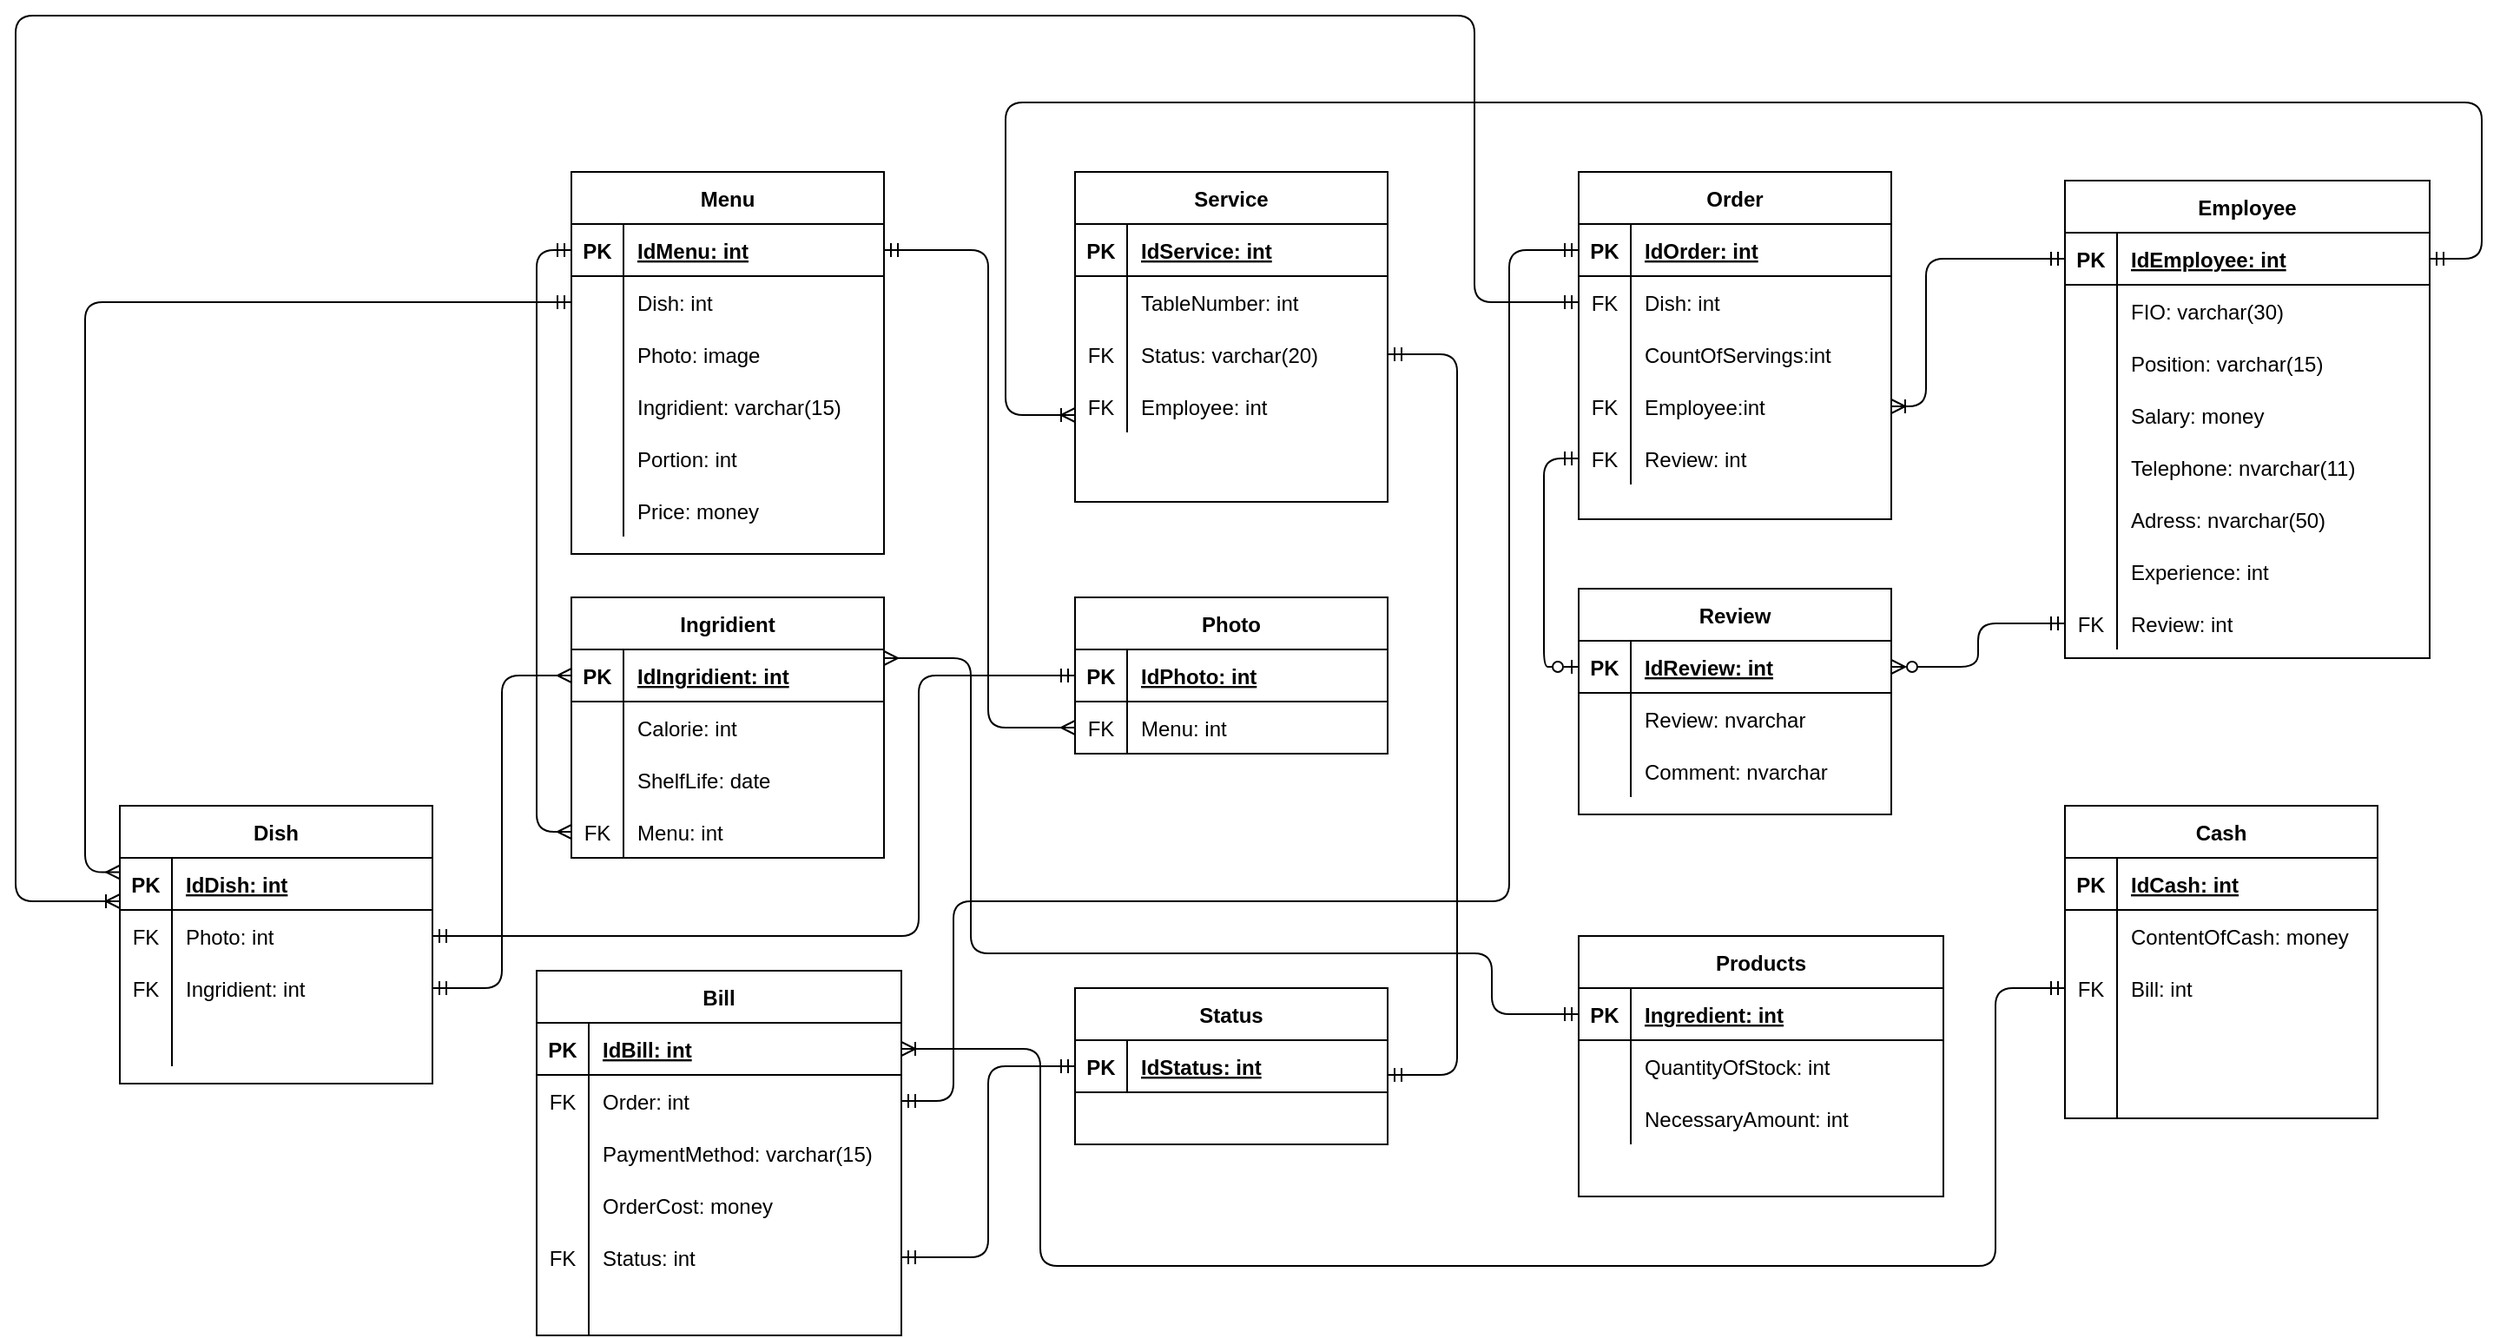 <mxfile version="15.8.0" type="github">
  <diagram id="kLEJm38mU6jurQ6NPRhO" name="Page-1">
    <mxGraphModel dx="1647" dy="1646" grid="1" gridSize="10" guides="1" tooltips="1" connect="1" arrows="1" fold="1" page="1" pageScale="1" pageWidth="827" pageHeight="1169" math="0" shadow="0">
      <root>
        <mxCell id="0" />
        <mxCell id="1" parent="0" />
        <mxCell id="2RXTTvSz4l1yFWhY7mM0-1" value="Menu" style="shape=table;startSize=30;container=1;collapsible=1;childLayout=tableLayout;fixedRows=1;rowLines=0;fontStyle=1;align=center;resizeLast=1;" parent="1" vertex="1">
          <mxGeometry x="180" y="40" width="180" height="220" as="geometry" />
        </mxCell>
        <mxCell id="2RXTTvSz4l1yFWhY7mM0-2" value="" style="shape=partialRectangle;collapsible=0;dropTarget=0;pointerEvents=0;fillColor=none;top=0;left=0;bottom=1;right=0;points=[[0,0.5],[1,0.5]];portConstraint=eastwest;" parent="2RXTTvSz4l1yFWhY7mM0-1" vertex="1">
          <mxGeometry y="30" width="180" height="30" as="geometry" />
        </mxCell>
        <mxCell id="2RXTTvSz4l1yFWhY7mM0-3" value="PK" style="shape=partialRectangle;connectable=0;fillColor=none;top=0;left=0;bottom=0;right=0;fontStyle=1;overflow=hidden;" parent="2RXTTvSz4l1yFWhY7mM0-2" vertex="1">
          <mxGeometry width="30" height="30" as="geometry">
            <mxRectangle width="30" height="30" as="alternateBounds" />
          </mxGeometry>
        </mxCell>
        <mxCell id="2RXTTvSz4l1yFWhY7mM0-4" value="IdMenu: int" style="shape=partialRectangle;connectable=0;fillColor=none;top=0;left=0;bottom=0;right=0;align=left;spacingLeft=6;fontStyle=5;overflow=hidden;" parent="2RXTTvSz4l1yFWhY7mM0-2" vertex="1">
          <mxGeometry x="30" width="150" height="30" as="geometry">
            <mxRectangle width="150" height="30" as="alternateBounds" />
          </mxGeometry>
        </mxCell>
        <mxCell id="2RXTTvSz4l1yFWhY7mM0-5" value="" style="shape=partialRectangle;collapsible=0;dropTarget=0;pointerEvents=0;fillColor=none;top=0;left=0;bottom=0;right=0;points=[[0,0.5],[1,0.5]];portConstraint=eastwest;" parent="2RXTTvSz4l1yFWhY7mM0-1" vertex="1">
          <mxGeometry y="60" width="180" height="30" as="geometry" />
        </mxCell>
        <mxCell id="2RXTTvSz4l1yFWhY7mM0-6" value="" style="shape=partialRectangle;connectable=0;fillColor=none;top=0;left=0;bottom=0;right=0;editable=1;overflow=hidden;" parent="2RXTTvSz4l1yFWhY7mM0-5" vertex="1">
          <mxGeometry width="30" height="30" as="geometry">
            <mxRectangle width="30" height="30" as="alternateBounds" />
          </mxGeometry>
        </mxCell>
        <mxCell id="2RXTTvSz4l1yFWhY7mM0-7" value="Dish: int" style="shape=partialRectangle;connectable=0;fillColor=none;top=0;left=0;bottom=0;right=0;align=left;spacingLeft=6;overflow=hidden;" parent="2RXTTvSz4l1yFWhY7mM0-5" vertex="1">
          <mxGeometry x="30" width="150" height="30" as="geometry">
            <mxRectangle width="150" height="30" as="alternateBounds" />
          </mxGeometry>
        </mxCell>
        <mxCell id="2RXTTvSz4l1yFWhY7mM0-8" value="" style="shape=partialRectangle;collapsible=0;dropTarget=0;pointerEvents=0;fillColor=none;top=0;left=0;bottom=0;right=0;points=[[0,0.5],[1,0.5]];portConstraint=eastwest;" parent="2RXTTvSz4l1yFWhY7mM0-1" vertex="1">
          <mxGeometry y="90" width="180" height="30" as="geometry" />
        </mxCell>
        <mxCell id="2RXTTvSz4l1yFWhY7mM0-9" value="" style="shape=partialRectangle;connectable=0;fillColor=none;top=0;left=0;bottom=0;right=0;editable=1;overflow=hidden;" parent="2RXTTvSz4l1yFWhY7mM0-8" vertex="1">
          <mxGeometry width="30" height="30" as="geometry">
            <mxRectangle width="30" height="30" as="alternateBounds" />
          </mxGeometry>
        </mxCell>
        <mxCell id="2RXTTvSz4l1yFWhY7mM0-10" value="Photo: image" style="shape=partialRectangle;connectable=0;fillColor=none;top=0;left=0;bottom=0;right=0;align=left;spacingLeft=6;overflow=hidden;" parent="2RXTTvSz4l1yFWhY7mM0-8" vertex="1">
          <mxGeometry x="30" width="150" height="30" as="geometry">
            <mxRectangle width="150" height="30" as="alternateBounds" />
          </mxGeometry>
        </mxCell>
        <mxCell id="2RXTTvSz4l1yFWhY7mM0-11" value="" style="shape=partialRectangle;collapsible=0;dropTarget=0;pointerEvents=0;fillColor=none;top=0;left=0;bottom=0;right=0;points=[[0,0.5],[1,0.5]];portConstraint=eastwest;" parent="2RXTTvSz4l1yFWhY7mM0-1" vertex="1">
          <mxGeometry y="120" width="180" height="30" as="geometry" />
        </mxCell>
        <mxCell id="2RXTTvSz4l1yFWhY7mM0-12" value="" style="shape=partialRectangle;connectable=0;fillColor=none;top=0;left=0;bottom=0;right=0;editable=1;overflow=hidden;" parent="2RXTTvSz4l1yFWhY7mM0-11" vertex="1">
          <mxGeometry width="30" height="30" as="geometry">
            <mxRectangle width="30" height="30" as="alternateBounds" />
          </mxGeometry>
        </mxCell>
        <mxCell id="2RXTTvSz4l1yFWhY7mM0-13" value="Ingridient: varchar(15)" style="shape=partialRectangle;connectable=0;fillColor=none;top=0;left=0;bottom=0;right=0;align=left;spacingLeft=6;overflow=hidden;" parent="2RXTTvSz4l1yFWhY7mM0-11" vertex="1">
          <mxGeometry x="30" width="150" height="30" as="geometry">
            <mxRectangle width="150" height="30" as="alternateBounds" />
          </mxGeometry>
        </mxCell>
        <mxCell id="2RXTTvSz4l1yFWhY7mM0-85" value="" style="shape=partialRectangle;collapsible=0;dropTarget=0;pointerEvents=0;fillColor=none;top=0;left=0;bottom=0;right=0;points=[[0,0.5],[1,0.5]];portConstraint=eastwest;" parent="2RXTTvSz4l1yFWhY7mM0-1" vertex="1">
          <mxGeometry y="150" width="180" height="30" as="geometry" />
        </mxCell>
        <mxCell id="2RXTTvSz4l1yFWhY7mM0-86" value="" style="shape=partialRectangle;connectable=0;fillColor=none;top=0;left=0;bottom=0;right=0;editable=1;overflow=hidden;" parent="2RXTTvSz4l1yFWhY7mM0-85" vertex="1">
          <mxGeometry width="30" height="30" as="geometry">
            <mxRectangle width="30" height="30" as="alternateBounds" />
          </mxGeometry>
        </mxCell>
        <mxCell id="2RXTTvSz4l1yFWhY7mM0-87" value="Portion: int" style="shape=partialRectangle;connectable=0;fillColor=none;top=0;left=0;bottom=0;right=0;align=left;spacingLeft=6;overflow=hidden;" parent="2RXTTvSz4l1yFWhY7mM0-85" vertex="1">
          <mxGeometry x="30" width="150" height="30" as="geometry">
            <mxRectangle width="150" height="30" as="alternateBounds" />
          </mxGeometry>
        </mxCell>
        <mxCell id="2RXTTvSz4l1yFWhY7mM0-89" value="" style="shape=partialRectangle;collapsible=0;dropTarget=0;pointerEvents=0;fillColor=none;top=0;left=0;bottom=0;right=0;points=[[0,0.5],[1,0.5]];portConstraint=eastwest;" parent="2RXTTvSz4l1yFWhY7mM0-1" vertex="1">
          <mxGeometry y="180" width="180" height="30" as="geometry" />
        </mxCell>
        <mxCell id="2RXTTvSz4l1yFWhY7mM0-90" value="" style="shape=partialRectangle;connectable=0;fillColor=none;top=0;left=0;bottom=0;right=0;editable=1;overflow=hidden;" parent="2RXTTvSz4l1yFWhY7mM0-89" vertex="1">
          <mxGeometry width="30" height="30" as="geometry">
            <mxRectangle width="30" height="30" as="alternateBounds" />
          </mxGeometry>
        </mxCell>
        <mxCell id="2RXTTvSz4l1yFWhY7mM0-91" value="Price: money" style="shape=partialRectangle;connectable=0;fillColor=none;top=0;left=0;bottom=0;right=0;align=left;spacingLeft=6;overflow=hidden;" parent="2RXTTvSz4l1yFWhY7mM0-89" vertex="1">
          <mxGeometry x="30" width="150" height="30" as="geometry">
            <mxRectangle width="150" height="30" as="alternateBounds" />
          </mxGeometry>
        </mxCell>
        <mxCell id="2RXTTvSz4l1yFWhY7mM0-14" value="Service" style="shape=table;startSize=30;container=1;collapsible=1;childLayout=tableLayout;fixedRows=1;rowLines=0;fontStyle=1;align=center;resizeLast=1;" parent="1" vertex="1">
          <mxGeometry x="470" y="40" width="180" height="190" as="geometry" />
        </mxCell>
        <mxCell id="2RXTTvSz4l1yFWhY7mM0-15" value="" style="shape=partialRectangle;collapsible=0;dropTarget=0;pointerEvents=0;fillColor=none;top=0;left=0;bottom=1;right=0;points=[[0,0.5],[1,0.5]];portConstraint=eastwest;" parent="2RXTTvSz4l1yFWhY7mM0-14" vertex="1">
          <mxGeometry y="30" width="180" height="30" as="geometry" />
        </mxCell>
        <mxCell id="2RXTTvSz4l1yFWhY7mM0-16" value="PK" style="shape=partialRectangle;connectable=0;fillColor=none;top=0;left=0;bottom=0;right=0;fontStyle=1;overflow=hidden;" parent="2RXTTvSz4l1yFWhY7mM0-15" vertex="1">
          <mxGeometry width="30" height="30" as="geometry">
            <mxRectangle width="30" height="30" as="alternateBounds" />
          </mxGeometry>
        </mxCell>
        <mxCell id="2RXTTvSz4l1yFWhY7mM0-17" value="IdService: int" style="shape=partialRectangle;connectable=0;fillColor=none;top=0;left=0;bottom=0;right=0;align=left;spacingLeft=6;fontStyle=5;overflow=hidden;" parent="2RXTTvSz4l1yFWhY7mM0-15" vertex="1">
          <mxGeometry x="30" width="150" height="30" as="geometry">
            <mxRectangle width="150" height="30" as="alternateBounds" />
          </mxGeometry>
        </mxCell>
        <mxCell id="2RXTTvSz4l1yFWhY7mM0-18" value="" style="shape=partialRectangle;collapsible=0;dropTarget=0;pointerEvents=0;fillColor=none;top=0;left=0;bottom=0;right=0;points=[[0,0.5],[1,0.5]];portConstraint=eastwest;" parent="2RXTTvSz4l1yFWhY7mM0-14" vertex="1">
          <mxGeometry y="60" width="180" height="30" as="geometry" />
        </mxCell>
        <mxCell id="2RXTTvSz4l1yFWhY7mM0-19" value="" style="shape=partialRectangle;connectable=0;fillColor=none;top=0;left=0;bottom=0;right=0;editable=1;overflow=hidden;" parent="2RXTTvSz4l1yFWhY7mM0-18" vertex="1">
          <mxGeometry width="30" height="30" as="geometry">
            <mxRectangle width="30" height="30" as="alternateBounds" />
          </mxGeometry>
        </mxCell>
        <mxCell id="2RXTTvSz4l1yFWhY7mM0-20" value="TableNumber: int" style="shape=partialRectangle;connectable=0;fillColor=none;top=0;left=0;bottom=0;right=0;align=left;spacingLeft=6;overflow=hidden;" parent="2RXTTvSz4l1yFWhY7mM0-18" vertex="1">
          <mxGeometry x="30" width="150" height="30" as="geometry">
            <mxRectangle width="150" height="30" as="alternateBounds" />
          </mxGeometry>
        </mxCell>
        <mxCell id="zM5ijJiM7xDaqwdmO9wJ-119" value="" style="shape=partialRectangle;collapsible=0;dropTarget=0;pointerEvents=0;fillColor=none;top=0;left=0;bottom=0;right=0;points=[[0,0.5],[1,0.5]];portConstraint=eastwest;fontColor=default;verticalAlign=middle;" parent="2RXTTvSz4l1yFWhY7mM0-14" vertex="1">
          <mxGeometry y="90" width="180" height="30" as="geometry" />
        </mxCell>
        <mxCell id="zM5ijJiM7xDaqwdmO9wJ-120" value="FK" style="shape=partialRectangle;connectable=0;fillColor=none;top=0;left=0;bottom=0;right=0;editable=1;overflow=hidden;fontColor=default;verticalAlign=middle;" parent="zM5ijJiM7xDaqwdmO9wJ-119" vertex="1">
          <mxGeometry width="30" height="30" as="geometry">
            <mxRectangle width="30" height="30" as="alternateBounds" />
          </mxGeometry>
        </mxCell>
        <mxCell id="zM5ijJiM7xDaqwdmO9wJ-121" value="Status: varchar(20)" style="shape=partialRectangle;connectable=0;fillColor=none;top=0;left=0;bottom=0;right=0;align=left;spacingLeft=6;overflow=hidden;fontColor=default;" parent="zM5ijJiM7xDaqwdmO9wJ-119" vertex="1">
          <mxGeometry x="30" width="150" height="30" as="geometry">
            <mxRectangle width="150" height="30" as="alternateBounds" />
          </mxGeometry>
        </mxCell>
        <mxCell id="zM5ijJiM7xDaqwdmO9wJ-137" value="" style="shape=partialRectangle;collapsible=0;dropTarget=0;pointerEvents=0;fillColor=none;top=0;left=0;bottom=0;right=0;points=[[0,0.5],[1,0.5]];portConstraint=eastwest;fontColor=default;verticalAlign=middle;" parent="2RXTTvSz4l1yFWhY7mM0-14" vertex="1">
          <mxGeometry y="120" width="180" height="30" as="geometry" />
        </mxCell>
        <mxCell id="zM5ijJiM7xDaqwdmO9wJ-138" value="FK" style="shape=partialRectangle;connectable=0;fillColor=none;top=0;left=0;bottom=0;right=0;editable=1;overflow=hidden;fontColor=default;verticalAlign=middle;" parent="zM5ijJiM7xDaqwdmO9wJ-137" vertex="1">
          <mxGeometry width="30" height="30" as="geometry">
            <mxRectangle width="30" height="30" as="alternateBounds" />
          </mxGeometry>
        </mxCell>
        <mxCell id="zM5ijJiM7xDaqwdmO9wJ-139" value="Employee: int" style="shape=partialRectangle;connectable=0;fillColor=none;top=0;left=0;bottom=0;right=0;align=left;spacingLeft=6;overflow=hidden;fontColor=default;" parent="zM5ijJiM7xDaqwdmO9wJ-137" vertex="1">
          <mxGeometry x="30" width="150" height="30" as="geometry">
            <mxRectangle width="150" height="30" as="alternateBounds" />
          </mxGeometry>
        </mxCell>
        <mxCell id="2RXTTvSz4l1yFWhY7mM0-27" value="Products" style="shape=table;startSize=30;container=1;collapsible=1;childLayout=tableLayout;fixedRows=1;rowLines=0;fontStyle=1;align=center;resizeLast=1;" parent="1" vertex="1">
          <mxGeometry x="760" y="480" width="210" height="150" as="geometry" />
        </mxCell>
        <mxCell id="2RXTTvSz4l1yFWhY7mM0-28" value="" style="shape=partialRectangle;collapsible=0;dropTarget=0;pointerEvents=0;fillColor=none;top=0;left=0;bottom=1;right=0;points=[[0,0.5],[1,0.5]];portConstraint=eastwest;" parent="2RXTTvSz4l1yFWhY7mM0-27" vertex="1">
          <mxGeometry y="30" width="210" height="30" as="geometry" />
        </mxCell>
        <mxCell id="2RXTTvSz4l1yFWhY7mM0-29" value="PK" style="shape=partialRectangle;connectable=0;fillColor=none;top=0;left=0;bottom=0;right=0;fontStyle=1;overflow=hidden;" parent="2RXTTvSz4l1yFWhY7mM0-28" vertex="1">
          <mxGeometry width="30" height="30" as="geometry">
            <mxRectangle width="30" height="30" as="alternateBounds" />
          </mxGeometry>
        </mxCell>
        <mxCell id="2RXTTvSz4l1yFWhY7mM0-30" value="Ingredient: int" style="shape=partialRectangle;connectable=0;fillColor=none;top=0;left=0;bottom=0;right=0;align=left;spacingLeft=6;fontStyle=5;overflow=hidden;" parent="2RXTTvSz4l1yFWhY7mM0-28" vertex="1">
          <mxGeometry x="30" width="180" height="30" as="geometry">
            <mxRectangle width="180" height="30" as="alternateBounds" />
          </mxGeometry>
        </mxCell>
        <mxCell id="2RXTTvSz4l1yFWhY7mM0-34" value="" style="shape=partialRectangle;collapsible=0;dropTarget=0;pointerEvents=0;fillColor=none;top=0;left=0;bottom=0;right=0;points=[[0,0.5],[1,0.5]];portConstraint=eastwest;" parent="2RXTTvSz4l1yFWhY7mM0-27" vertex="1">
          <mxGeometry y="60" width="210" height="30" as="geometry" />
        </mxCell>
        <mxCell id="2RXTTvSz4l1yFWhY7mM0-35" value="" style="shape=partialRectangle;connectable=0;fillColor=none;top=0;left=0;bottom=0;right=0;editable=1;overflow=hidden;" parent="2RXTTvSz4l1yFWhY7mM0-34" vertex="1">
          <mxGeometry width="30" height="30" as="geometry">
            <mxRectangle width="30" height="30" as="alternateBounds" />
          </mxGeometry>
        </mxCell>
        <mxCell id="2RXTTvSz4l1yFWhY7mM0-36" value="QuantityOfStock: int" style="shape=partialRectangle;connectable=0;fillColor=none;top=0;left=0;bottom=0;right=0;align=left;spacingLeft=6;overflow=hidden;" parent="2RXTTvSz4l1yFWhY7mM0-34" vertex="1">
          <mxGeometry x="30" width="180" height="30" as="geometry">
            <mxRectangle width="180" height="30" as="alternateBounds" />
          </mxGeometry>
        </mxCell>
        <mxCell id="2RXTTvSz4l1yFWhY7mM0-37" value="" style="shape=partialRectangle;collapsible=0;dropTarget=0;pointerEvents=0;fillColor=none;top=0;left=0;bottom=0;right=0;points=[[0,0.5],[1,0.5]];portConstraint=eastwest;" parent="2RXTTvSz4l1yFWhY7mM0-27" vertex="1">
          <mxGeometry y="90" width="210" height="30" as="geometry" />
        </mxCell>
        <mxCell id="2RXTTvSz4l1yFWhY7mM0-38" value="" style="shape=partialRectangle;connectable=0;fillColor=none;top=0;left=0;bottom=0;right=0;editable=1;overflow=hidden;" parent="2RXTTvSz4l1yFWhY7mM0-37" vertex="1">
          <mxGeometry width="30" height="30" as="geometry">
            <mxRectangle width="30" height="30" as="alternateBounds" />
          </mxGeometry>
        </mxCell>
        <mxCell id="2RXTTvSz4l1yFWhY7mM0-39" value="NecessaryAmount: int" style="shape=partialRectangle;connectable=0;fillColor=none;top=0;left=0;bottom=0;right=0;align=left;spacingLeft=6;overflow=hidden;" parent="2RXTTvSz4l1yFWhY7mM0-37" vertex="1">
          <mxGeometry x="30" width="180" height="30" as="geometry">
            <mxRectangle width="180" height="30" as="alternateBounds" />
          </mxGeometry>
        </mxCell>
        <mxCell id="2RXTTvSz4l1yFWhY7mM0-53" value="Bill" style="shape=table;startSize=30;container=1;collapsible=1;childLayout=tableLayout;fixedRows=1;rowLines=0;fontStyle=1;align=center;resizeLast=1;" parent="1" vertex="1">
          <mxGeometry x="160" y="500" width="210" height="210" as="geometry" />
        </mxCell>
        <mxCell id="2RXTTvSz4l1yFWhY7mM0-54" value="" style="shape=partialRectangle;collapsible=0;dropTarget=0;pointerEvents=0;fillColor=none;top=0;left=0;bottom=1;right=0;points=[[0,0.5],[1,0.5]];portConstraint=eastwest;" parent="2RXTTvSz4l1yFWhY7mM0-53" vertex="1">
          <mxGeometry y="30" width="210" height="30" as="geometry" />
        </mxCell>
        <mxCell id="2RXTTvSz4l1yFWhY7mM0-55" value="PK" style="shape=partialRectangle;connectable=0;fillColor=none;top=0;left=0;bottom=0;right=0;fontStyle=1;overflow=hidden;" parent="2RXTTvSz4l1yFWhY7mM0-54" vertex="1">
          <mxGeometry width="30" height="30" as="geometry">
            <mxRectangle width="30" height="30" as="alternateBounds" />
          </mxGeometry>
        </mxCell>
        <mxCell id="2RXTTvSz4l1yFWhY7mM0-56" value="IdBill: int" style="shape=partialRectangle;connectable=0;fillColor=none;top=0;left=0;bottom=0;right=0;align=left;spacingLeft=6;fontStyle=5;overflow=hidden;" parent="2RXTTvSz4l1yFWhY7mM0-54" vertex="1">
          <mxGeometry x="30" width="180" height="30" as="geometry">
            <mxRectangle width="180" height="30" as="alternateBounds" />
          </mxGeometry>
        </mxCell>
        <mxCell id="2RXTTvSz4l1yFWhY7mM0-57" value="" style="shape=partialRectangle;collapsible=0;dropTarget=0;pointerEvents=0;fillColor=none;top=0;left=0;bottom=0;right=0;points=[[0,0.5],[1,0.5]];portConstraint=eastwest;" parent="2RXTTvSz4l1yFWhY7mM0-53" vertex="1">
          <mxGeometry y="60" width="210" height="30" as="geometry" />
        </mxCell>
        <mxCell id="2RXTTvSz4l1yFWhY7mM0-58" value="FK" style="shape=partialRectangle;connectable=0;fillColor=none;top=0;left=0;bottom=0;right=0;editable=1;overflow=hidden;" parent="2RXTTvSz4l1yFWhY7mM0-57" vertex="1">
          <mxGeometry width="30" height="30" as="geometry">
            <mxRectangle width="30" height="30" as="alternateBounds" />
          </mxGeometry>
        </mxCell>
        <mxCell id="2RXTTvSz4l1yFWhY7mM0-59" value="Order: int" style="shape=partialRectangle;connectable=0;fillColor=none;top=0;left=0;bottom=0;right=0;align=left;spacingLeft=6;overflow=hidden;" parent="2RXTTvSz4l1yFWhY7mM0-57" vertex="1">
          <mxGeometry x="30" width="180" height="30" as="geometry">
            <mxRectangle width="180" height="30" as="alternateBounds" />
          </mxGeometry>
        </mxCell>
        <mxCell id="2RXTTvSz4l1yFWhY7mM0-63" value="" style="shape=partialRectangle;collapsible=0;dropTarget=0;pointerEvents=0;fillColor=none;top=0;left=0;bottom=0;right=0;points=[[0,0.5],[1,0.5]];portConstraint=eastwest;" parent="2RXTTvSz4l1yFWhY7mM0-53" vertex="1">
          <mxGeometry y="90" width="210" height="30" as="geometry" />
        </mxCell>
        <mxCell id="2RXTTvSz4l1yFWhY7mM0-64" value="" style="shape=partialRectangle;connectable=0;fillColor=none;top=0;left=0;bottom=0;right=0;editable=1;overflow=hidden;" parent="2RXTTvSz4l1yFWhY7mM0-63" vertex="1">
          <mxGeometry width="30" height="30" as="geometry">
            <mxRectangle width="30" height="30" as="alternateBounds" />
          </mxGeometry>
        </mxCell>
        <mxCell id="2RXTTvSz4l1yFWhY7mM0-65" value="PaymentMethod: varchar(15)" style="shape=partialRectangle;connectable=0;fillColor=none;top=0;left=0;bottom=0;right=0;align=left;spacingLeft=6;overflow=hidden;" parent="2RXTTvSz4l1yFWhY7mM0-63" vertex="1">
          <mxGeometry x="30" width="180" height="30" as="geometry">
            <mxRectangle width="180" height="30" as="alternateBounds" />
          </mxGeometry>
        </mxCell>
        <mxCell id="2RXTTvSz4l1yFWhY7mM0-115" value="" style="shape=partialRectangle;collapsible=0;dropTarget=0;pointerEvents=0;fillColor=none;top=0;left=0;bottom=0;right=0;points=[[0,0.5],[1,0.5]];portConstraint=eastwest;" parent="2RXTTvSz4l1yFWhY7mM0-53" vertex="1">
          <mxGeometry y="120" width="210" height="30" as="geometry" />
        </mxCell>
        <mxCell id="2RXTTvSz4l1yFWhY7mM0-116" value="" style="shape=partialRectangle;connectable=0;fillColor=none;top=0;left=0;bottom=0;right=0;editable=1;overflow=hidden;" parent="2RXTTvSz4l1yFWhY7mM0-115" vertex="1">
          <mxGeometry width="30" height="30" as="geometry">
            <mxRectangle width="30" height="30" as="alternateBounds" />
          </mxGeometry>
        </mxCell>
        <mxCell id="2RXTTvSz4l1yFWhY7mM0-117" value="OrderCost: money" style="shape=partialRectangle;connectable=0;fillColor=none;top=0;left=0;bottom=0;right=0;align=left;spacingLeft=6;overflow=hidden;" parent="2RXTTvSz4l1yFWhY7mM0-115" vertex="1">
          <mxGeometry x="30" width="180" height="30" as="geometry">
            <mxRectangle width="180" height="30" as="alternateBounds" />
          </mxGeometry>
        </mxCell>
        <mxCell id="2jJKpdDtCwTdCJrb8hpc-55" value="" style="shape=partialRectangle;collapsible=0;dropTarget=0;pointerEvents=0;fillColor=none;top=0;left=0;bottom=0;right=0;points=[[0,0.5],[1,0.5]];portConstraint=eastwest;" parent="2RXTTvSz4l1yFWhY7mM0-53" vertex="1">
          <mxGeometry y="150" width="210" height="30" as="geometry" />
        </mxCell>
        <mxCell id="2jJKpdDtCwTdCJrb8hpc-56" value="FK" style="shape=partialRectangle;connectable=0;fillColor=none;top=0;left=0;bottom=0;right=0;editable=1;overflow=hidden;" parent="2jJKpdDtCwTdCJrb8hpc-55" vertex="1">
          <mxGeometry width="30" height="30" as="geometry">
            <mxRectangle width="30" height="30" as="alternateBounds" />
          </mxGeometry>
        </mxCell>
        <mxCell id="2jJKpdDtCwTdCJrb8hpc-57" value="Status: int" style="shape=partialRectangle;connectable=0;fillColor=none;top=0;left=0;bottom=0;right=0;align=left;spacingLeft=6;overflow=hidden;" parent="2jJKpdDtCwTdCJrb8hpc-55" vertex="1">
          <mxGeometry x="30" width="180" height="30" as="geometry">
            <mxRectangle width="180" height="30" as="alternateBounds" />
          </mxGeometry>
        </mxCell>
        <mxCell id="2jJKpdDtCwTdCJrb8hpc-24" value="" style="shape=partialRectangle;collapsible=0;dropTarget=0;pointerEvents=0;fillColor=none;top=0;left=0;bottom=0;right=0;points=[[0,0.5],[1,0.5]];portConstraint=eastwest;" parent="2RXTTvSz4l1yFWhY7mM0-53" vertex="1">
          <mxGeometry y="180" width="210" height="30" as="geometry" />
        </mxCell>
        <mxCell id="2jJKpdDtCwTdCJrb8hpc-25" value="" style="shape=partialRectangle;connectable=0;fillColor=none;top=0;left=0;bottom=0;right=0;editable=1;overflow=hidden;" parent="2jJKpdDtCwTdCJrb8hpc-24" vertex="1">
          <mxGeometry width="30" height="30" as="geometry">
            <mxRectangle width="30" height="30" as="alternateBounds" />
          </mxGeometry>
        </mxCell>
        <mxCell id="2jJKpdDtCwTdCJrb8hpc-26" value="" style="shape=partialRectangle;connectable=0;fillColor=none;top=0;left=0;bottom=0;right=0;align=left;spacingLeft=6;overflow=hidden;" parent="2jJKpdDtCwTdCJrb8hpc-24" vertex="1">
          <mxGeometry x="30" width="180" height="30" as="geometry">
            <mxRectangle width="180" height="30" as="alternateBounds" />
          </mxGeometry>
        </mxCell>
        <mxCell id="2RXTTvSz4l1yFWhY7mM0-66" value="Review" style="shape=table;startSize=30;container=1;collapsible=1;childLayout=tableLayout;fixedRows=1;rowLines=0;fontStyle=1;align=center;resizeLast=1;strokeColor=default;fillColor=default;" parent="1" vertex="1">
          <mxGeometry x="760" y="280" width="180" height="130" as="geometry" />
        </mxCell>
        <mxCell id="2RXTTvSz4l1yFWhY7mM0-67" value="" style="shape=partialRectangle;collapsible=0;dropTarget=0;pointerEvents=0;fillColor=none;top=0;left=0;bottom=1;right=0;points=[[0,0.5],[1,0.5]];portConstraint=eastwest;" parent="2RXTTvSz4l1yFWhY7mM0-66" vertex="1">
          <mxGeometry y="30" width="180" height="30" as="geometry" />
        </mxCell>
        <mxCell id="2RXTTvSz4l1yFWhY7mM0-68" value="PK" style="shape=partialRectangle;connectable=0;fillColor=none;top=0;left=0;bottom=0;right=0;fontStyle=1;overflow=hidden;" parent="2RXTTvSz4l1yFWhY7mM0-67" vertex="1">
          <mxGeometry width="30" height="30" as="geometry">
            <mxRectangle width="30" height="30" as="alternateBounds" />
          </mxGeometry>
        </mxCell>
        <mxCell id="2RXTTvSz4l1yFWhY7mM0-69" value="IdReview: int" style="shape=partialRectangle;connectable=0;fillColor=none;top=0;left=0;bottom=0;right=0;align=left;spacingLeft=6;fontStyle=5;overflow=hidden;" parent="2RXTTvSz4l1yFWhY7mM0-67" vertex="1">
          <mxGeometry x="30" width="150" height="30" as="geometry">
            <mxRectangle width="150" height="30" as="alternateBounds" />
          </mxGeometry>
        </mxCell>
        <mxCell id="2RXTTvSz4l1yFWhY7mM0-70" value="" style="shape=partialRectangle;collapsible=0;dropTarget=0;pointerEvents=0;fillColor=none;top=0;left=0;bottom=0;right=0;points=[[0,0.5],[1,0.5]];portConstraint=eastwest;" parent="2RXTTvSz4l1yFWhY7mM0-66" vertex="1">
          <mxGeometry y="60" width="180" height="30" as="geometry" />
        </mxCell>
        <mxCell id="2RXTTvSz4l1yFWhY7mM0-71" value="" style="shape=partialRectangle;connectable=0;fillColor=none;top=0;left=0;bottom=0;right=0;editable=1;overflow=hidden;" parent="2RXTTvSz4l1yFWhY7mM0-70" vertex="1">
          <mxGeometry width="30" height="30" as="geometry">
            <mxRectangle width="30" height="30" as="alternateBounds" />
          </mxGeometry>
        </mxCell>
        <mxCell id="2RXTTvSz4l1yFWhY7mM0-72" value="Review: nvarchar" style="shape=partialRectangle;connectable=0;fillColor=none;top=0;left=0;bottom=0;right=0;align=left;spacingLeft=6;overflow=hidden;" parent="2RXTTvSz4l1yFWhY7mM0-70" vertex="1">
          <mxGeometry x="30" width="150" height="30" as="geometry">
            <mxRectangle width="150" height="30" as="alternateBounds" />
          </mxGeometry>
        </mxCell>
        <mxCell id="2RXTTvSz4l1yFWhY7mM0-73" value="" style="shape=partialRectangle;collapsible=0;dropTarget=0;pointerEvents=0;fillColor=none;top=0;left=0;bottom=0;right=0;points=[[0,0.5],[1,0.5]];portConstraint=eastwest;" parent="2RXTTvSz4l1yFWhY7mM0-66" vertex="1">
          <mxGeometry y="90" width="180" height="30" as="geometry" />
        </mxCell>
        <mxCell id="2RXTTvSz4l1yFWhY7mM0-74" value="" style="shape=partialRectangle;connectable=0;fillColor=none;top=0;left=0;bottom=0;right=0;editable=1;overflow=hidden;" parent="2RXTTvSz4l1yFWhY7mM0-73" vertex="1">
          <mxGeometry width="30" height="30" as="geometry">
            <mxRectangle width="30" height="30" as="alternateBounds" />
          </mxGeometry>
        </mxCell>
        <mxCell id="2RXTTvSz4l1yFWhY7mM0-75" value="Comment: nvarchar" style="shape=partialRectangle;connectable=0;fillColor=none;top=0;left=0;bottom=0;right=0;align=left;spacingLeft=6;overflow=hidden;" parent="2RXTTvSz4l1yFWhY7mM0-73" vertex="1">
          <mxGeometry x="30" width="150" height="30" as="geometry">
            <mxRectangle width="150" height="30" as="alternateBounds" />
          </mxGeometry>
        </mxCell>
        <mxCell id="2RXTTvSz4l1yFWhY7mM0-163" value="Employee" style="shape=table;startSize=30;container=1;collapsible=1;childLayout=tableLayout;fixedRows=1;rowLines=0;fontStyle=1;align=center;resizeLast=1;" parent="1" vertex="1">
          <mxGeometry x="1040" y="45" width="210" height="275" as="geometry" />
        </mxCell>
        <mxCell id="2RXTTvSz4l1yFWhY7mM0-164" value="" style="shape=partialRectangle;collapsible=0;dropTarget=0;pointerEvents=0;fillColor=none;top=0;left=0;bottom=1;right=0;points=[[0,0.5],[1,0.5]];portConstraint=eastwest;" parent="2RXTTvSz4l1yFWhY7mM0-163" vertex="1">
          <mxGeometry y="30" width="210" height="30" as="geometry" />
        </mxCell>
        <mxCell id="2RXTTvSz4l1yFWhY7mM0-165" value="PK" style="shape=partialRectangle;connectable=0;fillColor=none;top=0;left=0;bottom=0;right=0;fontStyle=1;overflow=hidden;" parent="2RXTTvSz4l1yFWhY7mM0-164" vertex="1">
          <mxGeometry width="30" height="30" as="geometry">
            <mxRectangle width="30" height="30" as="alternateBounds" />
          </mxGeometry>
        </mxCell>
        <mxCell id="2RXTTvSz4l1yFWhY7mM0-166" value="IdEmployee: int" style="shape=partialRectangle;connectable=0;fillColor=none;top=0;left=0;bottom=0;right=0;align=left;spacingLeft=6;fontStyle=5;overflow=hidden;" parent="2RXTTvSz4l1yFWhY7mM0-164" vertex="1">
          <mxGeometry x="30" width="180" height="30" as="geometry">
            <mxRectangle width="180" height="30" as="alternateBounds" />
          </mxGeometry>
        </mxCell>
        <mxCell id="2RXTTvSz4l1yFWhY7mM0-170" value="" style="shape=partialRectangle;collapsible=0;dropTarget=0;pointerEvents=0;fillColor=none;top=0;left=0;bottom=0;right=0;points=[[0,0.5],[1,0.5]];portConstraint=eastwest;" parent="2RXTTvSz4l1yFWhY7mM0-163" vertex="1">
          <mxGeometry y="60" width="210" height="30" as="geometry" />
        </mxCell>
        <mxCell id="2RXTTvSz4l1yFWhY7mM0-171" value="" style="shape=partialRectangle;connectable=0;fillColor=none;top=0;left=0;bottom=0;right=0;editable=1;overflow=hidden;" parent="2RXTTvSz4l1yFWhY7mM0-170" vertex="1">
          <mxGeometry width="30" height="30" as="geometry">
            <mxRectangle width="30" height="30" as="alternateBounds" />
          </mxGeometry>
        </mxCell>
        <mxCell id="2RXTTvSz4l1yFWhY7mM0-172" value="FIO: varchar(30)" style="shape=partialRectangle;connectable=0;fillColor=none;top=0;left=0;bottom=0;right=0;align=left;spacingLeft=6;overflow=hidden;" parent="2RXTTvSz4l1yFWhY7mM0-170" vertex="1">
          <mxGeometry x="30" width="180" height="30" as="geometry">
            <mxRectangle width="180" height="30" as="alternateBounds" />
          </mxGeometry>
        </mxCell>
        <mxCell id="2RXTTvSz4l1yFWhY7mM0-173" value="" style="shape=partialRectangle;collapsible=0;dropTarget=0;pointerEvents=0;fillColor=none;top=0;left=0;bottom=0;right=0;points=[[0,0.5],[1,0.5]];portConstraint=eastwest;" parent="2RXTTvSz4l1yFWhY7mM0-163" vertex="1">
          <mxGeometry y="90" width="210" height="30" as="geometry" />
        </mxCell>
        <mxCell id="2RXTTvSz4l1yFWhY7mM0-174" value="" style="shape=partialRectangle;connectable=0;fillColor=none;top=0;left=0;bottom=0;right=0;editable=1;overflow=hidden;" parent="2RXTTvSz4l1yFWhY7mM0-173" vertex="1">
          <mxGeometry width="30" height="30" as="geometry">
            <mxRectangle width="30" height="30" as="alternateBounds" />
          </mxGeometry>
        </mxCell>
        <mxCell id="2RXTTvSz4l1yFWhY7mM0-175" value="Position: varchar(15) " style="shape=partialRectangle;connectable=0;fillColor=none;top=0;left=0;bottom=0;right=0;align=left;spacingLeft=6;overflow=hidden;" parent="2RXTTvSz4l1yFWhY7mM0-173" vertex="1">
          <mxGeometry x="30" width="180" height="30" as="geometry">
            <mxRectangle width="180" height="30" as="alternateBounds" />
          </mxGeometry>
        </mxCell>
        <mxCell id="2RXTTvSz4l1yFWhY7mM0-185" value="" style="shape=partialRectangle;collapsible=0;dropTarget=0;pointerEvents=0;fillColor=none;top=0;left=0;bottom=0;right=0;points=[[0,0.5],[1,0.5]];portConstraint=eastwest;" parent="2RXTTvSz4l1yFWhY7mM0-163" vertex="1">
          <mxGeometry y="120" width="210" height="30" as="geometry" />
        </mxCell>
        <mxCell id="2RXTTvSz4l1yFWhY7mM0-186" value="" style="shape=partialRectangle;connectable=0;fillColor=none;top=0;left=0;bottom=0;right=0;editable=1;overflow=hidden;" parent="2RXTTvSz4l1yFWhY7mM0-185" vertex="1">
          <mxGeometry width="30" height="30" as="geometry">
            <mxRectangle width="30" height="30" as="alternateBounds" />
          </mxGeometry>
        </mxCell>
        <mxCell id="2RXTTvSz4l1yFWhY7mM0-187" value="Salary: money" style="shape=partialRectangle;connectable=0;fillColor=none;top=0;left=0;bottom=0;right=0;align=left;spacingLeft=6;overflow=hidden;" parent="2RXTTvSz4l1yFWhY7mM0-185" vertex="1">
          <mxGeometry x="30" width="180" height="30" as="geometry">
            <mxRectangle width="180" height="30" as="alternateBounds" />
          </mxGeometry>
        </mxCell>
        <mxCell id="2RXTTvSz4l1yFWhY7mM0-189" value="" style="shape=partialRectangle;collapsible=0;dropTarget=0;pointerEvents=0;fillColor=none;top=0;left=0;bottom=0;right=0;points=[[0,0.5],[1,0.5]];portConstraint=eastwest;" parent="2RXTTvSz4l1yFWhY7mM0-163" vertex="1">
          <mxGeometry y="150" width="210" height="30" as="geometry" />
        </mxCell>
        <mxCell id="2RXTTvSz4l1yFWhY7mM0-190" value="" style="shape=partialRectangle;connectable=0;fillColor=none;top=0;left=0;bottom=0;right=0;editable=1;overflow=hidden;" parent="2RXTTvSz4l1yFWhY7mM0-189" vertex="1">
          <mxGeometry width="30" height="30" as="geometry">
            <mxRectangle width="30" height="30" as="alternateBounds" />
          </mxGeometry>
        </mxCell>
        <mxCell id="2RXTTvSz4l1yFWhY7mM0-191" value="Telephone: nvarchar(11) " style="shape=partialRectangle;connectable=0;fillColor=none;top=0;left=0;bottom=0;right=0;align=left;spacingLeft=6;overflow=hidden;" parent="2RXTTvSz4l1yFWhY7mM0-189" vertex="1">
          <mxGeometry x="30" width="180" height="30" as="geometry">
            <mxRectangle width="180" height="30" as="alternateBounds" />
          </mxGeometry>
        </mxCell>
        <mxCell id="2RXTTvSz4l1yFWhY7mM0-193" value="" style="shape=partialRectangle;collapsible=0;dropTarget=0;pointerEvents=0;fillColor=none;top=0;left=0;bottom=0;right=0;points=[[0,0.5],[1,0.5]];portConstraint=eastwest;" parent="2RXTTvSz4l1yFWhY7mM0-163" vertex="1">
          <mxGeometry y="180" width="210" height="30" as="geometry" />
        </mxCell>
        <mxCell id="2RXTTvSz4l1yFWhY7mM0-194" value="" style="shape=partialRectangle;connectable=0;fillColor=none;top=0;left=0;bottom=0;right=0;editable=1;overflow=hidden;" parent="2RXTTvSz4l1yFWhY7mM0-193" vertex="1">
          <mxGeometry width="30" height="30" as="geometry">
            <mxRectangle width="30" height="30" as="alternateBounds" />
          </mxGeometry>
        </mxCell>
        <mxCell id="2RXTTvSz4l1yFWhY7mM0-195" value="Adress: nvarchar(50)" style="shape=partialRectangle;connectable=0;fillColor=none;top=0;left=0;bottom=0;right=0;align=left;spacingLeft=6;overflow=hidden;" parent="2RXTTvSz4l1yFWhY7mM0-193" vertex="1">
          <mxGeometry x="30" width="180" height="30" as="geometry">
            <mxRectangle width="180" height="30" as="alternateBounds" />
          </mxGeometry>
        </mxCell>
        <mxCell id="2RXTTvSz4l1yFWhY7mM0-198" value="" style="shape=partialRectangle;collapsible=0;dropTarget=0;pointerEvents=0;fillColor=none;top=0;left=0;bottom=0;right=0;points=[[0,0.5],[1,0.5]];portConstraint=eastwest;" parent="2RXTTvSz4l1yFWhY7mM0-163" vertex="1">
          <mxGeometry y="210" width="210" height="30" as="geometry" />
        </mxCell>
        <mxCell id="2RXTTvSz4l1yFWhY7mM0-199" value="" style="shape=partialRectangle;connectable=0;fillColor=none;top=0;left=0;bottom=0;right=0;editable=1;overflow=hidden;" parent="2RXTTvSz4l1yFWhY7mM0-198" vertex="1">
          <mxGeometry width="30" height="30" as="geometry">
            <mxRectangle width="30" height="30" as="alternateBounds" />
          </mxGeometry>
        </mxCell>
        <mxCell id="2RXTTvSz4l1yFWhY7mM0-200" value="Experience: int" style="shape=partialRectangle;connectable=0;fillColor=none;top=0;left=0;bottom=0;right=0;align=left;spacingLeft=6;overflow=hidden;" parent="2RXTTvSz4l1yFWhY7mM0-198" vertex="1">
          <mxGeometry x="30" width="180" height="30" as="geometry">
            <mxRectangle width="180" height="30" as="alternateBounds" />
          </mxGeometry>
        </mxCell>
        <mxCell id="2jJKpdDtCwTdCJrb8hpc-49" value="" style="shape=partialRectangle;collapsible=0;dropTarget=0;pointerEvents=0;fillColor=none;top=0;left=0;bottom=0;right=0;points=[[0,0.5],[1,0.5]];portConstraint=eastwest;" parent="2RXTTvSz4l1yFWhY7mM0-163" vertex="1">
          <mxGeometry y="240" width="210" height="30" as="geometry" />
        </mxCell>
        <mxCell id="2jJKpdDtCwTdCJrb8hpc-50" value="FK" style="shape=partialRectangle;connectable=0;fillColor=none;top=0;left=0;bottom=0;right=0;editable=1;overflow=hidden;" parent="2jJKpdDtCwTdCJrb8hpc-49" vertex="1">
          <mxGeometry width="30" height="30" as="geometry">
            <mxRectangle width="30" height="30" as="alternateBounds" />
          </mxGeometry>
        </mxCell>
        <mxCell id="2jJKpdDtCwTdCJrb8hpc-51" value="Review: int" style="shape=partialRectangle;connectable=0;fillColor=none;top=0;left=0;bottom=0;right=0;align=left;spacingLeft=6;overflow=hidden;" parent="2jJKpdDtCwTdCJrb8hpc-49" vertex="1">
          <mxGeometry x="30" width="180" height="30" as="geometry">
            <mxRectangle width="180" height="30" as="alternateBounds" />
          </mxGeometry>
        </mxCell>
        <mxCell id="zM5ijJiM7xDaqwdmO9wJ-27" value="Photo" style="shape=table;startSize=30;container=1;collapsible=1;childLayout=tableLayout;fixedRows=1;rowLines=0;fontStyle=1;align=center;resizeLast=1;" parent="1" vertex="1">
          <mxGeometry x="470" y="285" width="180" height="90" as="geometry" />
        </mxCell>
        <mxCell id="zM5ijJiM7xDaqwdmO9wJ-28" value="" style="shape=partialRectangle;collapsible=0;dropTarget=0;pointerEvents=0;fillColor=none;top=0;left=0;bottom=1;right=0;points=[[0,0.5],[1,0.5]];portConstraint=eastwest;" parent="zM5ijJiM7xDaqwdmO9wJ-27" vertex="1">
          <mxGeometry y="30" width="180" height="30" as="geometry" />
        </mxCell>
        <mxCell id="zM5ijJiM7xDaqwdmO9wJ-29" value="PK" style="shape=partialRectangle;connectable=0;fillColor=none;top=0;left=0;bottom=0;right=0;fontStyle=1;overflow=hidden;" parent="zM5ijJiM7xDaqwdmO9wJ-28" vertex="1">
          <mxGeometry width="30" height="30" as="geometry">
            <mxRectangle width="30" height="30" as="alternateBounds" />
          </mxGeometry>
        </mxCell>
        <mxCell id="zM5ijJiM7xDaqwdmO9wJ-30" value="IdPhoto: int" style="shape=partialRectangle;connectable=0;fillColor=none;top=0;left=0;bottom=0;right=0;align=left;spacingLeft=6;fontStyle=5;overflow=hidden;" parent="zM5ijJiM7xDaqwdmO9wJ-28" vertex="1">
          <mxGeometry x="30" width="150" height="30" as="geometry">
            <mxRectangle width="150" height="30" as="alternateBounds" />
          </mxGeometry>
        </mxCell>
        <mxCell id="nYhMX5Y5dYzdiLRzK9XM-4" value="" style="shape=partialRectangle;collapsible=0;dropTarget=0;pointerEvents=0;fillColor=none;top=0;left=0;bottom=0;right=0;points=[[0,0.5],[1,0.5]];portConstraint=eastwest;" parent="zM5ijJiM7xDaqwdmO9wJ-27" vertex="1">
          <mxGeometry y="60" width="180" height="30" as="geometry" />
        </mxCell>
        <mxCell id="nYhMX5Y5dYzdiLRzK9XM-5" value="FK" style="shape=partialRectangle;connectable=0;fillColor=none;top=0;left=0;bottom=0;right=0;editable=1;overflow=hidden;" parent="nYhMX5Y5dYzdiLRzK9XM-4" vertex="1">
          <mxGeometry width="30" height="30" as="geometry">
            <mxRectangle width="30" height="30" as="alternateBounds" />
          </mxGeometry>
        </mxCell>
        <mxCell id="nYhMX5Y5dYzdiLRzK9XM-6" value="Menu: int" style="shape=partialRectangle;connectable=0;fillColor=none;top=0;left=0;bottom=0;right=0;align=left;spacingLeft=6;overflow=hidden;" parent="nYhMX5Y5dYzdiLRzK9XM-4" vertex="1">
          <mxGeometry x="30" width="150" height="30" as="geometry">
            <mxRectangle width="150" height="30" as="alternateBounds" />
          </mxGeometry>
        </mxCell>
        <mxCell id="zM5ijJiM7xDaqwdmO9wJ-46" value="Ingridient" style="shape=table;startSize=30;container=1;collapsible=1;childLayout=tableLayout;fixedRows=1;rowLines=0;fontStyle=1;align=center;resizeLast=1;" parent="1" vertex="1">
          <mxGeometry x="180" y="285" width="180" height="150" as="geometry" />
        </mxCell>
        <mxCell id="zM5ijJiM7xDaqwdmO9wJ-47" value="" style="shape=partialRectangle;collapsible=0;dropTarget=0;pointerEvents=0;fillColor=none;top=0;left=0;bottom=1;right=0;points=[[0,0.5],[1,0.5]];portConstraint=eastwest;" parent="zM5ijJiM7xDaqwdmO9wJ-46" vertex="1">
          <mxGeometry y="30" width="180" height="30" as="geometry" />
        </mxCell>
        <mxCell id="zM5ijJiM7xDaqwdmO9wJ-48" value="PK" style="shape=partialRectangle;connectable=0;fillColor=none;top=0;left=0;bottom=0;right=0;fontStyle=1;overflow=hidden;" parent="zM5ijJiM7xDaqwdmO9wJ-47" vertex="1">
          <mxGeometry width="30" height="30" as="geometry">
            <mxRectangle width="30" height="30" as="alternateBounds" />
          </mxGeometry>
        </mxCell>
        <mxCell id="zM5ijJiM7xDaqwdmO9wJ-49" value="IdIngridient: int" style="shape=partialRectangle;connectable=0;fillColor=none;top=0;left=0;bottom=0;right=0;align=left;spacingLeft=6;fontStyle=5;overflow=hidden;" parent="zM5ijJiM7xDaqwdmO9wJ-47" vertex="1">
          <mxGeometry x="30" width="150" height="30" as="geometry">
            <mxRectangle width="150" height="30" as="alternateBounds" />
          </mxGeometry>
        </mxCell>
        <mxCell id="zM5ijJiM7xDaqwdmO9wJ-53" value="" style="shape=partialRectangle;collapsible=0;dropTarget=0;pointerEvents=0;fillColor=none;top=0;left=0;bottom=0;right=0;points=[[0,0.5],[1,0.5]];portConstraint=eastwest;" parent="zM5ijJiM7xDaqwdmO9wJ-46" vertex="1">
          <mxGeometry y="60" width="180" height="30" as="geometry" />
        </mxCell>
        <mxCell id="zM5ijJiM7xDaqwdmO9wJ-54" value="" style="shape=partialRectangle;connectable=0;fillColor=none;top=0;left=0;bottom=0;right=0;editable=1;overflow=hidden;" parent="zM5ijJiM7xDaqwdmO9wJ-53" vertex="1">
          <mxGeometry width="30" height="30" as="geometry">
            <mxRectangle width="30" height="30" as="alternateBounds" />
          </mxGeometry>
        </mxCell>
        <mxCell id="zM5ijJiM7xDaqwdmO9wJ-55" value="Calorie: int " style="shape=partialRectangle;connectable=0;fillColor=none;top=0;left=0;bottom=0;right=0;align=left;spacingLeft=6;overflow=hidden;" parent="zM5ijJiM7xDaqwdmO9wJ-53" vertex="1">
          <mxGeometry x="30" width="150" height="30" as="geometry">
            <mxRectangle width="150" height="30" as="alternateBounds" />
          </mxGeometry>
        </mxCell>
        <mxCell id="zM5ijJiM7xDaqwdmO9wJ-113" value="" style="shape=partialRectangle;collapsible=0;dropTarget=0;pointerEvents=0;fillColor=none;top=0;left=0;bottom=0;right=0;points=[[0,0.5],[1,0.5]];portConstraint=eastwest;fontColor=#FFFFFF;verticalAlign=middle;" parent="zM5ijJiM7xDaqwdmO9wJ-46" vertex="1">
          <mxGeometry y="90" width="180" height="30" as="geometry" />
        </mxCell>
        <mxCell id="zM5ijJiM7xDaqwdmO9wJ-114" value="" style="shape=partialRectangle;connectable=0;fillColor=none;top=0;left=0;bottom=0;right=0;editable=1;overflow=hidden;fontColor=#FFFFFF;verticalAlign=middle;" parent="zM5ijJiM7xDaqwdmO9wJ-113" vertex="1">
          <mxGeometry width="30" height="30" as="geometry">
            <mxRectangle width="30" height="30" as="alternateBounds" />
          </mxGeometry>
        </mxCell>
        <mxCell id="zM5ijJiM7xDaqwdmO9wJ-115" value="ShelfLife: date" style="shape=partialRectangle;connectable=0;fillColor=none;top=0;left=0;bottom=0;right=0;align=left;spacingLeft=6;overflow=hidden;fontColor=default;" parent="zM5ijJiM7xDaqwdmO9wJ-113" vertex="1">
          <mxGeometry x="30" width="150" height="30" as="geometry">
            <mxRectangle width="150" height="30" as="alternateBounds" />
          </mxGeometry>
        </mxCell>
        <mxCell id="2jJKpdDtCwTdCJrb8hpc-19" value="" style="shape=partialRectangle;collapsible=0;dropTarget=0;pointerEvents=0;fillColor=none;top=0;left=0;bottom=0;right=0;points=[[0,0.5],[1,0.5]];portConstraint=eastwest;" parent="zM5ijJiM7xDaqwdmO9wJ-46" vertex="1">
          <mxGeometry y="120" width="180" height="30" as="geometry" />
        </mxCell>
        <mxCell id="2jJKpdDtCwTdCJrb8hpc-20" value="FK" style="shape=partialRectangle;connectable=0;fillColor=none;top=0;left=0;bottom=0;right=0;editable=1;overflow=hidden;" parent="2jJKpdDtCwTdCJrb8hpc-19" vertex="1">
          <mxGeometry width="30" height="30" as="geometry">
            <mxRectangle width="30" height="30" as="alternateBounds" />
          </mxGeometry>
        </mxCell>
        <mxCell id="2jJKpdDtCwTdCJrb8hpc-21" value="Menu: int" style="shape=partialRectangle;connectable=0;fillColor=none;top=0;left=0;bottom=0;right=0;align=left;spacingLeft=6;overflow=hidden;" parent="2jJKpdDtCwTdCJrb8hpc-19" vertex="1">
          <mxGeometry x="30" width="150" height="30" as="geometry">
            <mxRectangle width="150" height="30" as="alternateBounds" />
          </mxGeometry>
        </mxCell>
        <mxCell id="zM5ijJiM7xDaqwdmO9wJ-65" value="Order" style="shape=table;startSize=30;container=1;collapsible=1;childLayout=tableLayout;fixedRows=1;rowLines=0;fontStyle=1;align=center;resizeLast=1;" parent="1" vertex="1">
          <mxGeometry x="760" y="40" width="180" height="200" as="geometry" />
        </mxCell>
        <mxCell id="zM5ijJiM7xDaqwdmO9wJ-66" value="" style="shape=partialRectangle;collapsible=0;dropTarget=0;pointerEvents=0;fillColor=none;top=0;left=0;bottom=1;right=0;points=[[0,0.5],[1,0.5]];portConstraint=eastwest;" parent="zM5ijJiM7xDaqwdmO9wJ-65" vertex="1">
          <mxGeometry y="30" width="180" height="30" as="geometry" />
        </mxCell>
        <mxCell id="zM5ijJiM7xDaqwdmO9wJ-67" value="PK" style="shape=partialRectangle;connectable=0;fillColor=none;top=0;left=0;bottom=0;right=0;fontStyle=1;overflow=hidden;" parent="zM5ijJiM7xDaqwdmO9wJ-66" vertex="1">
          <mxGeometry width="30" height="30" as="geometry">
            <mxRectangle width="30" height="30" as="alternateBounds" />
          </mxGeometry>
        </mxCell>
        <mxCell id="zM5ijJiM7xDaqwdmO9wJ-68" value="IdOrder: int" style="shape=partialRectangle;connectable=0;fillColor=none;top=0;left=0;bottom=0;right=0;align=left;spacingLeft=6;fontStyle=5;overflow=hidden;" parent="zM5ijJiM7xDaqwdmO9wJ-66" vertex="1">
          <mxGeometry x="30" width="150" height="30" as="geometry">
            <mxRectangle width="150" height="30" as="alternateBounds" />
          </mxGeometry>
        </mxCell>
        <mxCell id="zM5ijJiM7xDaqwdmO9wJ-72" value="" style="shape=partialRectangle;collapsible=0;dropTarget=0;pointerEvents=0;fillColor=none;top=0;left=0;bottom=0;right=0;points=[[0,0.5],[1,0.5]];portConstraint=eastwest;" parent="zM5ijJiM7xDaqwdmO9wJ-65" vertex="1">
          <mxGeometry y="60" width="180" height="30" as="geometry" />
        </mxCell>
        <mxCell id="zM5ijJiM7xDaqwdmO9wJ-73" value="FK" style="shape=partialRectangle;connectable=0;fillColor=none;top=0;left=0;bottom=0;right=0;editable=1;overflow=hidden;" parent="zM5ijJiM7xDaqwdmO9wJ-72" vertex="1">
          <mxGeometry width="30" height="30" as="geometry">
            <mxRectangle width="30" height="30" as="alternateBounds" />
          </mxGeometry>
        </mxCell>
        <mxCell id="zM5ijJiM7xDaqwdmO9wJ-74" value="Dish: int" style="shape=partialRectangle;connectable=0;fillColor=none;top=0;left=0;bottom=0;right=0;align=left;spacingLeft=6;overflow=hidden;" parent="zM5ijJiM7xDaqwdmO9wJ-72" vertex="1">
          <mxGeometry x="30" width="150" height="30" as="geometry">
            <mxRectangle width="150" height="30" as="alternateBounds" />
          </mxGeometry>
        </mxCell>
        <mxCell id="zM5ijJiM7xDaqwdmO9wJ-75" value="" style="shape=partialRectangle;collapsible=0;dropTarget=0;pointerEvents=0;fillColor=none;top=0;left=0;bottom=0;right=0;points=[[0,0.5],[1,0.5]];portConstraint=eastwest;" parent="zM5ijJiM7xDaqwdmO9wJ-65" vertex="1">
          <mxGeometry y="90" width="180" height="30" as="geometry" />
        </mxCell>
        <mxCell id="zM5ijJiM7xDaqwdmO9wJ-76" value="" style="shape=partialRectangle;connectable=0;fillColor=none;top=0;left=0;bottom=0;right=0;editable=1;overflow=hidden;" parent="zM5ijJiM7xDaqwdmO9wJ-75" vertex="1">
          <mxGeometry width="30" height="30" as="geometry">
            <mxRectangle width="30" height="30" as="alternateBounds" />
          </mxGeometry>
        </mxCell>
        <mxCell id="zM5ijJiM7xDaqwdmO9wJ-77" value="CountOfServings:int" style="shape=partialRectangle;connectable=0;fillColor=none;top=0;left=0;bottom=0;right=0;align=left;spacingLeft=6;overflow=hidden;" parent="zM5ijJiM7xDaqwdmO9wJ-75" vertex="1">
          <mxGeometry x="30" width="150" height="30" as="geometry">
            <mxRectangle width="150" height="30" as="alternateBounds" />
          </mxGeometry>
        </mxCell>
        <mxCell id="zM5ijJiM7xDaqwdmO9wJ-78" value="" style="shape=partialRectangle;collapsible=0;dropTarget=0;pointerEvents=0;fillColor=none;top=0;left=0;bottom=0;right=0;points=[[0,0.5],[1,0.5]];portConstraint=eastwest;" parent="zM5ijJiM7xDaqwdmO9wJ-65" vertex="1">
          <mxGeometry y="120" width="180" height="30" as="geometry" />
        </mxCell>
        <mxCell id="zM5ijJiM7xDaqwdmO9wJ-79" value="FK" style="shape=partialRectangle;connectable=0;fillColor=none;top=0;left=0;bottom=0;right=0;editable=1;overflow=hidden;" parent="zM5ijJiM7xDaqwdmO9wJ-78" vertex="1">
          <mxGeometry width="30" height="30" as="geometry">
            <mxRectangle width="30" height="30" as="alternateBounds" />
          </mxGeometry>
        </mxCell>
        <mxCell id="zM5ijJiM7xDaqwdmO9wJ-80" value="Employee:int" style="shape=partialRectangle;connectable=0;fillColor=none;top=0;left=0;bottom=0;right=0;align=left;spacingLeft=6;overflow=hidden;" parent="zM5ijJiM7xDaqwdmO9wJ-78" vertex="1">
          <mxGeometry x="30" width="150" height="30" as="geometry">
            <mxRectangle width="150" height="30" as="alternateBounds" />
          </mxGeometry>
        </mxCell>
        <mxCell id="2jJKpdDtCwTdCJrb8hpc-40" value="" style="shape=partialRectangle;collapsible=0;dropTarget=0;pointerEvents=0;fillColor=none;top=0;left=0;bottom=0;right=0;points=[[0,0.5],[1,0.5]];portConstraint=eastwest;" parent="zM5ijJiM7xDaqwdmO9wJ-65" vertex="1">
          <mxGeometry y="150" width="180" height="30" as="geometry" />
        </mxCell>
        <mxCell id="2jJKpdDtCwTdCJrb8hpc-41" value="FK" style="shape=partialRectangle;connectable=0;fillColor=none;top=0;left=0;bottom=0;right=0;editable=1;overflow=hidden;" parent="2jJKpdDtCwTdCJrb8hpc-40" vertex="1">
          <mxGeometry width="30" height="30" as="geometry">
            <mxRectangle width="30" height="30" as="alternateBounds" />
          </mxGeometry>
        </mxCell>
        <mxCell id="2jJKpdDtCwTdCJrb8hpc-42" value="Review: int" style="shape=partialRectangle;connectable=0;fillColor=none;top=0;left=0;bottom=0;right=0;align=left;spacingLeft=6;overflow=hidden;" parent="2jJKpdDtCwTdCJrb8hpc-40" vertex="1">
          <mxGeometry x="30" width="150" height="30" as="geometry">
            <mxRectangle width="150" height="30" as="alternateBounds" />
          </mxGeometry>
        </mxCell>
        <mxCell id="zM5ijJiM7xDaqwdmO9wJ-84" value="Status" style="shape=table;startSize=30;container=1;collapsible=1;childLayout=tableLayout;fixedRows=1;rowLines=0;fontStyle=1;align=center;resizeLast=1;" parent="1" vertex="1">
          <mxGeometry x="470" y="510" width="180" height="90" as="geometry" />
        </mxCell>
        <mxCell id="zM5ijJiM7xDaqwdmO9wJ-85" value="" style="shape=partialRectangle;collapsible=0;dropTarget=0;pointerEvents=0;fillColor=none;top=0;left=0;bottom=1;right=0;points=[[0,0.5],[1,0.5]];portConstraint=eastwest;" parent="zM5ijJiM7xDaqwdmO9wJ-84" vertex="1">
          <mxGeometry y="30" width="180" height="30" as="geometry" />
        </mxCell>
        <mxCell id="zM5ijJiM7xDaqwdmO9wJ-86" value="PK" style="shape=partialRectangle;connectable=0;fillColor=none;top=0;left=0;bottom=0;right=0;fontStyle=1;overflow=hidden;" parent="zM5ijJiM7xDaqwdmO9wJ-85" vertex="1">
          <mxGeometry width="30" height="30" as="geometry">
            <mxRectangle width="30" height="30" as="alternateBounds" />
          </mxGeometry>
        </mxCell>
        <mxCell id="zM5ijJiM7xDaqwdmO9wJ-87" value="IdStatus: int" style="shape=partialRectangle;connectable=0;fillColor=none;top=0;left=0;bottom=0;right=0;align=left;spacingLeft=6;fontStyle=5;overflow=hidden;" parent="zM5ijJiM7xDaqwdmO9wJ-85" vertex="1">
          <mxGeometry x="30" width="150" height="30" as="geometry">
            <mxRectangle width="150" height="30" as="alternateBounds" />
          </mxGeometry>
        </mxCell>
        <mxCell id="zM5ijJiM7xDaqwdmO9wJ-122" value="Cash" style="shape=table;startSize=30;container=1;collapsible=1;childLayout=tableLayout;fixedRows=1;rowLines=0;fontStyle=1;align=center;resizeLast=1;" parent="1" vertex="1">
          <mxGeometry x="1040" y="405" width="180" height="180" as="geometry" />
        </mxCell>
        <mxCell id="zM5ijJiM7xDaqwdmO9wJ-123" value="" style="shape=partialRectangle;collapsible=0;dropTarget=0;pointerEvents=0;fillColor=none;top=0;left=0;bottom=1;right=0;points=[[0,0.5],[1,0.5]];portConstraint=eastwest;" parent="zM5ijJiM7xDaqwdmO9wJ-122" vertex="1">
          <mxGeometry y="30" width="180" height="30" as="geometry" />
        </mxCell>
        <mxCell id="zM5ijJiM7xDaqwdmO9wJ-124" value="PK" style="shape=partialRectangle;connectable=0;fillColor=none;top=0;left=0;bottom=0;right=0;fontStyle=1;overflow=hidden;" parent="zM5ijJiM7xDaqwdmO9wJ-123" vertex="1">
          <mxGeometry width="30" height="30" as="geometry">
            <mxRectangle width="30" height="30" as="alternateBounds" />
          </mxGeometry>
        </mxCell>
        <mxCell id="zM5ijJiM7xDaqwdmO9wJ-125" value="IdCash: int" style="shape=partialRectangle;connectable=0;fillColor=none;top=0;left=0;bottom=0;right=0;align=left;spacingLeft=6;fontStyle=5;overflow=hidden;strokeColor=default;" parent="zM5ijJiM7xDaqwdmO9wJ-123" vertex="1">
          <mxGeometry x="30" width="150" height="30" as="geometry">
            <mxRectangle width="150" height="30" as="alternateBounds" />
          </mxGeometry>
        </mxCell>
        <mxCell id="zM5ijJiM7xDaqwdmO9wJ-126" value="" style="shape=partialRectangle;collapsible=0;dropTarget=0;pointerEvents=0;fillColor=none;top=0;left=0;bottom=0;right=0;points=[[0,0.5],[1,0.5]];portConstraint=eastwest;" parent="zM5ijJiM7xDaqwdmO9wJ-122" vertex="1">
          <mxGeometry y="60" width="180" height="30" as="geometry" />
        </mxCell>
        <mxCell id="zM5ijJiM7xDaqwdmO9wJ-127" value="" style="shape=partialRectangle;connectable=0;fillColor=none;top=0;left=0;bottom=0;right=0;editable=1;overflow=hidden;" parent="zM5ijJiM7xDaqwdmO9wJ-126" vertex="1">
          <mxGeometry width="30" height="30" as="geometry">
            <mxRectangle width="30" height="30" as="alternateBounds" />
          </mxGeometry>
        </mxCell>
        <mxCell id="zM5ijJiM7xDaqwdmO9wJ-128" value="ContentOfCash: money" style="shape=partialRectangle;connectable=0;fillColor=none;top=0;left=0;bottom=0;right=0;align=left;spacingLeft=6;overflow=hidden;" parent="zM5ijJiM7xDaqwdmO9wJ-126" vertex="1">
          <mxGeometry x="30" width="150" height="30" as="geometry">
            <mxRectangle width="150" height="30" as="alternateBounds" />
          </mxGeometry>
        </mxCell>
        <mxCell id="2jJKpdDtCwTdCJrb8hpc-27" value="" style="shape=partialRectangle;collapsible=0;dropTarget=0;pointerEvents=0;fillColor=none;top=0;left=0;bottom=0;right=0;points=[[0,0.5],[1,0.5]];portConstraint=eastwest;" parent="zM5ijJiM7xDaqwdmO9wJ-122" vertex="1">
          <mxGeometry y="90" width="180" height="30" as="geometry" />
        </mxCell>
        <mxCell id="2jJKpdDtCwTdCJrb8hpc-28" value="FK" style="shape=partialRectangle;connectable=0;fillColor=none;top=0;left=0;bottom=0;right=0;editable=1;overflow=hidden;" parent="2jJKpdDtCwTdCJrb8hpc-27" vertex="1">
          <mxGeometry width="30" height="30" as="geometry">
            <mxRectangle width="30" height="30" as="alternateBounds" />
          </mxGeometry>
        </mxCell>
        <mxCell id="2jJKpdDtCwTdCJrb8hpc-29" value="Bill: int" style="shape=partialRectangle;connectable=0;fillColor=none;top=0;left=0;bottom=0;right=0;align=left;spacingLeft=6;overflow=hidden;" parent="2jJKpdDtCwTdCJrb8hpc-27" vertex="1">
          <mxGeometry x="30" width="150" height="30" as="geometry">
            <mxRectangle width="150" height="30" as="alternateBounds" />
          </mxGeometry>
        </mxCell>
        <mxCell id="zM5ijJiM7xDaqwdmO9wJ-129" value="" style="shape=partialRectangle;collapsible=0;dropTarget=0;pointerEvents=0;fillColor=none;top=0;left=0;bottom=0;right=0;points=[[0,0.5],[1,0.5]];portConstraint=eastwest;" parent="zM5ijJiM7xDaqwdmO9wJ-122" vertex="1">
          <mxGeometry y="120" width="180" height="30" as="geometry" />
        </mxCell>
        <mxCell id="zM5ijJiM7xDaqwdmO9wJ-130" value="" style="shape=partialRectangle;connectable=0;fillColor=none;top=0;left=0;bottom=0;right=0;editable=1;overflow=hidden;" parent="zM5ijJiM7xDaqwdmO9wJ-129" vertex="1">
          <mxGeometry width="30" height="30" as="geometry">
            <mxRectangle width="30" height="30" as="alternateBounds" />
          </mxGeometry>
        </mxCell>
        <mxCell id="zM5ijJiM7xDaqwdmO9wJ-131" value="" style="shape=partialRectangle;connectable=0;fillColor=none;top=0;left=0;bottom=0;right=0;align=left;spacingLeft=6;overflow=hidden;" parent="zM5ijJiM7xDaqwdmO9wJ-129" vertex="1">
          <mxGeometry x="30" width="150" height="30" as="geometry">
            <mxRectangle width="150" height="30" as="alternateBounds" />
          </mxGeometry>
        </mxCell>
        <mxCell id="zM5ijJiM7xDaqwdmO9wJ-132" value="" style="shape=partialRectangle;collapsible=0;dropTarget=0;pointerEvents=0;fillColor=none;top=0;left=0;bottom=0;right=0;points=[[0,0.5],[1,0.5]];portConstraint=eastwest;" parent="zM5ijJiM7xDaqwdmO9wJ-122" vertex="1">
          <mxGeometry y="150" width="180" height="30" as="geometry" />
        </mxCell>
        <mxCell id="zM5ijJiM7xDaqwdmO9wJ-133" value="" style="shape=partialRectangle;connectable=0;fillColor=none;top=0;left=0;bottom=0;right=0;editable=1;overflow=hidden;" parent="zM5ijJiM7xDaqwdmO9wJ-132" vertex="1">
          <mxGeometry width="30" height="30" as="geometry">
            <mxRectangle width="30" height="30" as="alternateBounds" />
          </mxGeometry>
        </mxCell>
        <mxCell id="zM5ijJiM7xDaqwdmO9wJ-134" value="" style="shape=partialRectangle;connectable=0;fillColor=none;top=0;left=0;bottom=0;right=0;align=left;spacingLeft=6;overflow=hidden;" parent="zM5ijJiM7xDaqwdmO9wJ-132" vertex="1">
          <mxGeometry x="30" width="150" height="30" as="geometry">
            <mxRectangle width="150" height="30" as="alternateBounds" />
          </mxGeometry>
        </mxCell>
        <mxCell id="zM5ijJiM7xDaqwdmO9wJ-143" value="" style="fontSize=12;html=1;endArrow=ERoneToMany;startArrow=ERmandOne;rounded=1;fontColor=default;edgeStyle=orthogonalEdgeStyle;elbow=vertical;exitX=1;exitY=0.5;exitDx=0;exitDy=0;endFill=0;" parent="1" source="2RXTTvSz4l1yFWhY7mM0-164" edge="1">
          <mxGeometry width="100" height="100" relative="1" as="geometry">
            <mxPoint x="1220" y="88" as="sourcePoint" />
            <mxPoint x="470" y="180" as="targetPoint" />
            <Array as="points">
              <mxPoint x="1280" y="90" />
              <mxPoint x="1280" />
              <mxPoint x="430" />
              <mxPoint x="430" y="180" />
            </Array>
          </mxGeometry>
        </mxCell>
        <mxCell id="zM5ijJiM7xDaqwdmO9wJ-145" value="" style="edgeStyle=orthogonalEdgeStyle;fontSize=12;html=1;endArrow=ERoneToMany;startArrow=ERmandOne;rounded=1;fontColor=none;elbow=vertical;exitX=0;exitY=0.5;exitDx=0;exitDy=0;entryX=1;entryY=0.5;entryDx=0;entryDy=0;endFill=0;" parent="1" source="2RXTTvSz4l1yFWhY7mM0-164" target="zM5ijJiM7xDaqwdmO9wJ-78" edge="1">
          <mxGeometry width="100" height="100" relative="1" as="geometry">
            <mxPoint x="1040" y="160" as="sourcePoint" />
            <mxPoint x="970" y="170" as="targetPoint" />
            <Array as="points">
              <mxPoint x="960" y="90" />
              <mxPoint x="960" y="175" />
            </Array>
          </mxGeometry>
        </mxCell>
        <mxCell id="zM5ijJiM7xDaqwdmO9wJ-146" value="" style="edgeStyle=orthogonalEdgeStyle;fontSize=12;html=1;endArrow=ERmany;startArrow=ERmandOne;rounded=1;fontColor=none;elbow=vertical;entryX=0;entryY=0.5;entryDx=0;entryDy=0;exitX=1;exitY=0.5;exitDx=0;exitDy=0;endFill=0;" parent="1" source="2RXTTvSz4l1yFWhY7mM0-2" target="nYhMX5Y5dYzdiLRzK9XM-4" edge="1">
          <mxGeometry width="100" height="100" relative="1" as="geometry">
            <mxPoint x="360" y="230" as="sourcePoint" />
            <mxPoint x="460" y="130" as="targetPoint" />
            <Array as="points">
              <mxPoint x="420" y="85" />
              <mxPoint x="420" y="360" />
            </Array>
          </mxGeometry>
        </mxCell>
        <mxCell id="zM5ijJiM7xDaqwdmO9wJ-148" value="" style="edgeStyle=orthogonalEdgeStyle;fontSize=12;html=1;endArrow=ERmandOne;startArrow=ERmandOne;rounded=1;fontColor=none;elbow=vertical;exitX=0;exitY=0.5;exitDx=0;exitDy=0;entryX=1;entryY=0.5;entryDx=0;entryDy=0;endFill=0;" parent="1" source="zM5ijJiM7xDaqwdmO9wJ-66" target="2RXTTvSz4l1yFWhY7mM0-57" edge="1">
          <mxGeometry width="100" height="100" relative="1" as="geometry">
            <mxPoint x="710" y="220" as="sourcePoint" />
            <mxPoint x="870" y="180" as="targetPoint" />
            <Array as="points">
              <mxPoint x="720" y="85" />
              <mxPoint x="720" y="460" />
              <mxPoint x="400" y="460" />
              <mxPoint x="400" y="575" />
            </Array>
          </mxGeometry>
        </mxCell>
        <mxCell id="zM5ijJiM7xDaqwdmO9wJ-150" value="" style="edgeStyle=orthogonalEdgeStyle;fontSize=12;html=1;endArrow=ERmandOne;startArrow=ERmandOne;rounded=1;fontColor=none;elbow=vertical;exitX=1;exitY=0.5;exitDx=0;exitDy=0;" parent="1" source="zM5ijJiM7xDaqwdmO9wJ-119" target="zM5ijJiM7xDaqwdmO9wJ-85" edge="1">
          <mxGeometry width="100" height="100" relative="1" as="geometry">
            <mxPoint x="650" y="205" as="sourcePoint" />
            <mxPoint x="730" y="240" as="targetPoint" />
            <Array as="points">
              <mxPoint x="690" y="145" />
              <mxPoint x="690" y="560" />
            </Array>
          </mxGeometry>
        </mxCell>
        <mxCell id="zM5ijJiM7xDaqwdmO9wJ-151" value="" style="edgeStyle=orthogonalEdgeStyle;fontSize=12;html=1;endArrow=ERoneToMany;startArrow=ERmandOne;rounded=1;fontColor=none;elbow=vertical;entryX=1;entryY=0.5;entryDx=0;entryDy=0;exitX=0;exitY=0.5;exitDx=0;exitDy=0;endFill=0;" parent="1" source="2jJKpdDtCwTdCJrb8hpc-27" target="2RXTTvSz4l1yFWhY7mM0-54" edge="1">
          <mxGeometry width="100" height="100" relative="1" as="geometry">
            <mxPoint x="670" y="590" as="sourcePoint" />
            <mxPoint x="220" y="720" as="targetPoint" />
            <Array as="points">
              <mxPoint x="1000" y="510" />
              <mxPoint x="1000" y="670" />
              <mxPoint x="450" y="670" />
              <mxPoint x="450" y="545" />
            </Array>
          </mxGeometry>
        </mxCell>
        <mxCell id="2jJKpdDtCwTdCJrb8hpc-1" value="Dish" style="shape=table;startSize=30;container=1;collapsible=1;childLayout=tableLayout;fixedRows=1;rowLines=0;fontStyle=1;align=center;resizeLast=1;" parent="1" vertex="1">
          <mxGeometry x="-80" y="405" width="180" height="160" as="geometry" />
        </mxCell>
        <mxCell id="2jJKpdDtCwTdCJrb8hpc-2" value="" style="shape=partialRectangle;collapsible=0;dropTarget=0;pointerEvents=0;fillColor=none;top=0;left=0;bottom=1;right=0;points=[[0,0.5],[1,0.5]];portConstraint=eastwest;" parent="2jJKpdDtCwTdCJrb8hpc-1" vertex="1">
          <mxGeometry y="30" width="180" height="30" as="geometry" />
        </mxCell>
        <mxCell id="2jJKpdDtCwTdCJrb8hpc-3" value="PK" style="shape=partialRectangle;connectable=0;fillColor=none;top=0;left=0;bottom=0;right=0;fontStyle=1;overflow=hidden;" parent="2jJKpdDtCwTdCJrb8hpc-2" vertex="1">
          <mxGeometry width="30" height="30" as="geometry">
            <mxRectangle width="30" height="30" as="alternateBounds" />
          </mxGeometry>
        </mxCell>
        <mxCell id="2jJKpdDtCwTdCJrb8hpc-4" value="IdDish: int" style="shape=partialRectangle;connectable=0;fillColor=none;top=0;left=0;bottom=0;right=0;align=left;spacingLeft=6;fontStyle=5;overflow=hidden;" parent="2jJKpdDtCwTdCJrb8hpc-2" vertex="1">
          <mxGeometry x="30" width="150" height="30" as="geometry">
            <mxRectangle width="150" height="30" as="alternateBounds" />
          </mxGeometry>
        </mxCell>
        <mxCell id="2jJKpdDtCwTdCJrb8hpc-5" value="" style="shape=partialRectangle;collapsible=0;dropTarget=0;pointerEvents=0;fillColor=none;top=0;left=0;bottom=0;right=0;points=[[0,0.5],[1,0.5]];portConstraint=eastwest;" parent="2jJKpdDtCwTdCJrb8hpc-1" vertex="1">
          <mxGeometry y="60" width="180" height="30" as="geometry" />
        </mxCell>
        <mxCell id="2jJKpdDtCwTdCJrb8hpc-6" value="FK" style="shape=partialRectangle;connectable=0;fillColor=none;top=0;left=0;bottom=0;right=0;editable=1;overflow=hidden;" parent="2jJKpdDtCwTdCJrb8hpc-5" vertex="1">
          <mxGeometry width="30" height="30" as="geometry">
            <mxRectangle width="30" height="30" as="alternateBounds" />
          </mxGeometry>
        </mxCell>
        <mxCell id="2jJKpdDtCwTdCJrb8hpc-7" value="Photo: int" style="shape=partialRectangle;connectable=0;fillColor=none;top=0;left=0;bottom=0;right=0;align=left;spacingLeft=6;overflow=hidden;" parent="2jJKpdDtCwTdCJrb8hpc-5" vertex="1">
          <mxGeometry x="30" width="150" height="30" as="geometry">
            <mxRectangle width="150" height="30" as="alternateBounds" />
          </mxGeometry>
        </mxCell>
        <mxCell id="2jJKpdDtCwTdCJrb8hpc-8" value="" style="shape=partialRectangle;collapsible=0;dropTarget=0;pointerEvents=0;fillColor=none;top=0;left=0;bottom=0;right=0;points=[[0,0.5],[1,0.5]];portConstraint=eastwest;" parent="2jJKpdDtCwTdCJrb8hpc-1" vertex="1">
          <mxGeometry y="90" width="180" height="30" as="geometry" />
        </mxCell>
        <mxCell id="2jJKpdDtCwTdCJrb8hpc-9" value="FK" style="shape=partialRectangle;connectable=0;fillColor=none;top=0;left=0;bottom=0;right=0;editable=1;overflow=hidden;" parent="2jJKpdDtCwTdCJrb8hpc-8" vertex="1">
          <mxGeometry width="30" height="30" as="geometry">
            <mxRectangle width="30" height="30" as="alternateBounds" />
          </mxGeometry>
        </mxCell>
        <mxCell id="2jJKpdDtCwTdCJrb8hpc-10" value="Ingridient: int" style="shape=partialRectangle;connectable=0;fillColor=none;top=0;left=0;bottom=0;right=0;align=left;spacingLeft=6;overflow=hidden;" parent="2jJKpdDtCwTdCJrb8hpc-8" vertex="1">
          <mxGeometry x="30" width="150" height="30" as="geometry">
            <mxRectangle width="150" height="30" as="alternateBounds" />
          </mxGeometry>
        </mxCell>
        <mxCell id="2jJKpdDtCwTdCJrb8hpc-11" value="" style="shape=partialRectangle;collapsible=0;dropTarget=0;pointerEvents=0;fillColor=none;top=0;left=0;bottom=0;right=0;points=[[0,0.5],[1,0.5]];portConstraint=eastwest;" parent="2jJKpdDtCwTdCJrb8hpc-1" vertex="1">
          <mxGeometry y="120" width="180" height="30" as="geometry" />
        </mxCell>
        <mxCell id="2jJKpdDtCwTdCJrb8hpc-12" value="" style="shape=partialRectangle;connectable=0;fillColor=none;top=0;left=0;bottom=0;right=0;editable=1;overflow=hidden;" parent="2jJKpdDtCwTdCJrb8hpc-11" vertex="1">
          <mxGeometry width="30" height="30" as="geometry">
            <mxRectangle width="30" height="30" as="alternateBounds" />
          </mxGeometry>
        </mxCell>
        <mxCell id="2jJKpdDtCwTdCJrb8hpc-13" value="" style="shape=partialRectangle;connectable=0;fillColor=none;top=0;left=0;bottom=0;right=0;align=left;spacingLeft=6;overflow=hidden;" parent="2jJKpdDtCwTdCJrb8hpc-11" vertex="1">
          <mxGeometry x="30" width="150" height="30" as="geometry">
            <mxRectangle width="150" height="30" as="alternateBounds" />
          </mxGeometry>
        </mxCell>
        <mxCell id="2jJKpdDtCwTdCJrb8hpc-15" style="edgeStyle=orthogonalEdgeStyle;rounded=1;orthogonalLoop=1;jettySize=auto;html=1;exitX=0.001;exitY=0.275;exitDx=0;exitDy=0;endArrow=ERmandOne;endFill=0;startArrow=ERmany;startFill=0;exitPerimeter=0;" parent="1" source="2jJKpdDtCwTdCJrb8hpc-2" target="2RXTTvSz4l1yFWhY7mM0-5" edge="1">
          <mxGeometry relative="1" as="geometry" />
        </mxCell>
        <mxCell id="2jJKpdDtCwTdCJrb8hpc-16" style="edgeStyle=orthogonalEdgeStyle;rounded=1;orthogonalLoop=1;jettySize=auto;html=1;exitX=0;exitY=0.5;exitDx=0;exitDy=0;endArrow=ERmandOne;endFill=0;startArrow=ERmany;startFill=0;" parent="1" source="zM5ijJiM7xDaqwdmO9wJ-47" target="2jJKpdDtCwTdCJrb8hpc-8" edge="1">
          <mxGeometry relative="1" as="geometry" />
        </mxCell>
        <mxCell id="2jJKpdDtCwTdCJrb8hpc-17" style="edgeStyle=orthogonalEdgeStyle;rounded=1;orthogonalLoop=1;jettySize=auto;html=1;exitX=0;exitY=0.5;exitDx=0;exitDy=0;entryX=1;entryY=0.5;entryDx=0;entryDy=0;endArrow=ERmandOne;endFill=0;startArrow=ERmandOne;startFill=0;" parent="1" source="zM5ijJiM7xDaqwdmO9wJ-28" target="2jJKpdDtCwTdCJrb8hpc-5" edge="1">
          <mxGeometry relative="1" as="geometry">
            <Array as="points">
              <mxPoint x="380" y="330" />
              <mxPoint x="380" y="480" />
            </Array>
          </mxGeometry>
        </mxCell>
        <mxCell id="2jJKpdDtCwTdCJrb8hpc-22" style="edgeStyle=orthogonalEdgeStyle;rounded=1;orthogonalLoop=1;jettySize=auto;html=1;exitX=0;exitY=0.5;exitDx=0;exitDy=0;entryX=0;entryY=0.5;entryDx=0;entryDy=0;endArrow=ERmandOne;endFill=0;startArrow=ERmany;startFill=0;" parent="1" source="2jJKpdDtCwTdCJrb8hpc-19" target="2RXTTvSz4l1yFWhY7mM0-2" edge="1">
          <mxGeometry relative="1" as="geometry" />
        </mxCell>
        <mxCell id="2jJKpdDtCwTdCJrb8hpc-23" style="edgeStyle=orthogonalEdgeStyle;rounded=1;orthogonalLoop=1;jettySize=auto;html=1;entryX=0;entryY=0.5;entryDx=0;entryDy=0;endArrow=ERmandOne;endFill=0;startArrow=ERoneToMany;startFill=0;" parent="1" source="2jJKpdDtCwTdCJrb8hpc-2" target="zM5ijJiM7xDaqwdmO9wJ-72" edge="1">
          <mxGeometry relative="1" as="geometry">
            <mxPoint x="-80" y="460" as="sourcePoint" />
            <Array as="points">
              <mxPoint x="-140" y="460" />
              <mxPoint x="-140" y="-50" />
              <mxPoint x="700" y="-50" />
              <mxPoint x="700" y="115" />
            </Array>
          </mxGeometry>
        </mxCell>
        <mxCell id="2jJKpdDtCwTdCJrb8hpc-52" value="" style="edgeStyle=orthogonalEdgeStyle;rounded=1;orthogonalLoop=1;jettySize=auto;html=1;endArrow=ERzeroToMany;endFill=0;startArrow=ERmandOne;startFill=0;" parent="1" source="2jJKpdDtCwTdCJrb8hpc-49" target="2RXTTvSz4l1yFWhY7mM0-67" edge="1">
          <mxGeometry relative="1" as="geometry" />
        </mxCell>
        <mxCell id="2jJKpdDtCwTdCJrb8hpc-53" style="edgeStyle=orthogonalEdgeStyle;rounded=1;orthogonalLoop=1;jettySize=auto;html=1;entryX=0;entryY=0.5;entryDx=0;entryDy=0;endArrow=ERmandOne;endFill=0;startArrow=ERzeroToOne;startFill=0;" parent="1" source="2RXTTvSz4l1yFWhY7mM0-67" target="2jJKpdDtCwTdCJrb8hpc-40" edge="1">
          <mxGeometry relative="1" as="geometry" />
        </mxCell>
        <mxCell id="2jJKpdDtCwTdCJrb8hpc-54" style="edgeStyle=orthogonalEdgeStyle;rounded=1;orthogonalLoop=1;jettySize=auto;html=1;entryX=0;entryY=0.5;entryDx=0;entryDy=0;endArrow=ERmandOne;endFill=0;startArrow=ERmany;startFill=0;" parent="1" target="2RXTTvSz4l1yFWhY7mM0-28" edge="1">
          <mxGeometry relative="1" as="geometry">
            <mxPoint x="360" y="320" as="sourcePoint" />
            <Array as="points">
              <mxPoint x="360" y="320" />
              <mxPoint x="410" y="320" />
              <mxPoint x="410" y="490" />
              <mxPoint x="710" y="490" />
              <mxPoint x="710" y="525" />
            </Array>
          </mxGeometry>
        </mxCell>
        <mxCell id="2jJKpdDtCwTdCJrb8hpc-58" style="edgeStyle=orthogonalEdgeStyle;rounded=1;orthogonalLoop=1;jettySize=auto;html=1;exitX=0;exitY=0.5;exitDx=0;exitDy=0;entryX=1;entryY=0.5;entryDx=0;entryDy=0;endArrow=ERmandOne;endFill=0;startArrow=ERmandOne;startFill=0;" parent="1" source="zM5ijJiM7xDaqwdmO9wJ-85" target="2jJKpdDtCwTdCJrb8hpc-55" edge="1">
          <mxGeometry relative="1" as="geometry" />
        </mxCell>
      </root>
    </mxGraphModel>
  </diagram>
</mxfile>
